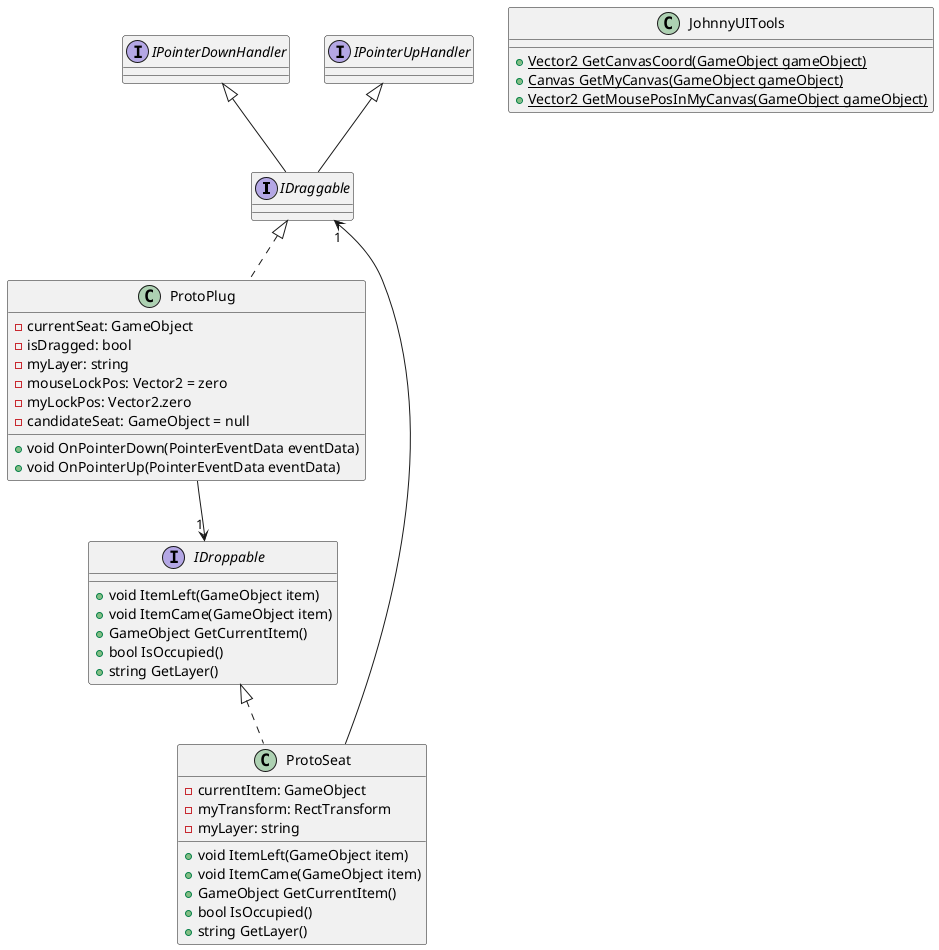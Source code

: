 @startuml Drag_and_Drop_UI_old

interface IDraggable implements IPointerDownHandler, IPointerUpHandler {

}


interface IDroppable {
    + void ItemLeft(GameObject item)
    + void ItemCame(GameObject item)
    + GameObject GetCurrentItem()
    + bool IsOccupied()
    + string GetLayer()
}


class ProtoPlug implements IDraggable {
    - currentSeat: GameObject
    - isDragged: bool
    - myLayer: string
    - mouseLockPos: Vector2 = zero
    - myLockPos: Vector2.zero
    - candidateSeat: GameObject = null

    + void OnPointerDown(PointerEventData eventData)
    + void OnPointerUp(PointerEventData eventData)
}
ProtoPlug --> "1" IDroppable


class ProtoSeat implements IDroppable {
    - currentItem: GameObject
    - myTransform: RectTransform
    - myLayer: string
    + void ItemLeft(GameObject item)
    + void ItemCame(GameObject item)
    + GameObject GetCurrentItem()
    + bool IsOccupied()
    + string GetLayer()
}
ProtoSeat --> "1" IDraggable

class JohnnyUITools {
    + {static} Vector2 GetCanvasCoord(GameObject gameObject)
    + {static} Canvas GetMyCanvas(GameObject gameObject)
    + {static} Vector2 GetMousePosInMyCanvas(GameObject gameObject)
}
' ProtoPlug ..> JohnnyUITools
' ProtoSeat ..> JohnnyUITools


' class Employee implements CaffeineAddict {
    '     + drinkCoffee(): void
    '     + discussImportantStuff(): void
    '
' }

' Employee *--"1" Salary

' class Salary {
    '     + salary: int
    '
' }

' enum SeniorityLevel {
    '     L1
    '     L2
    '     L3
    '
' }

' class JuniorEmployee extends Employee {
    '     + seniorityLevel: SeniorityLevel = L2
    '
' }

' class SeniorEmployee extends Employee {
    '     + seniorityLevel: SeniorityLevel = L3
    '
' }

' class Company {
    '     + hustle(): void
    '     + getEmptyMeetingRoom(): MeetingRoom
    '
' }
' Company *-- "*" MeetingRoom
' Company o-- "*" Employee

' class MeetingRoom {
    '     - isOccupied: boolean = false
    '     + getOccupied(): boolean
    '     + setOccupied(val: boolean): void
    '     + useMeetingRoom(employee: Employee): void
    '
' }
' MeetingRoom ..> Employee

@enduml